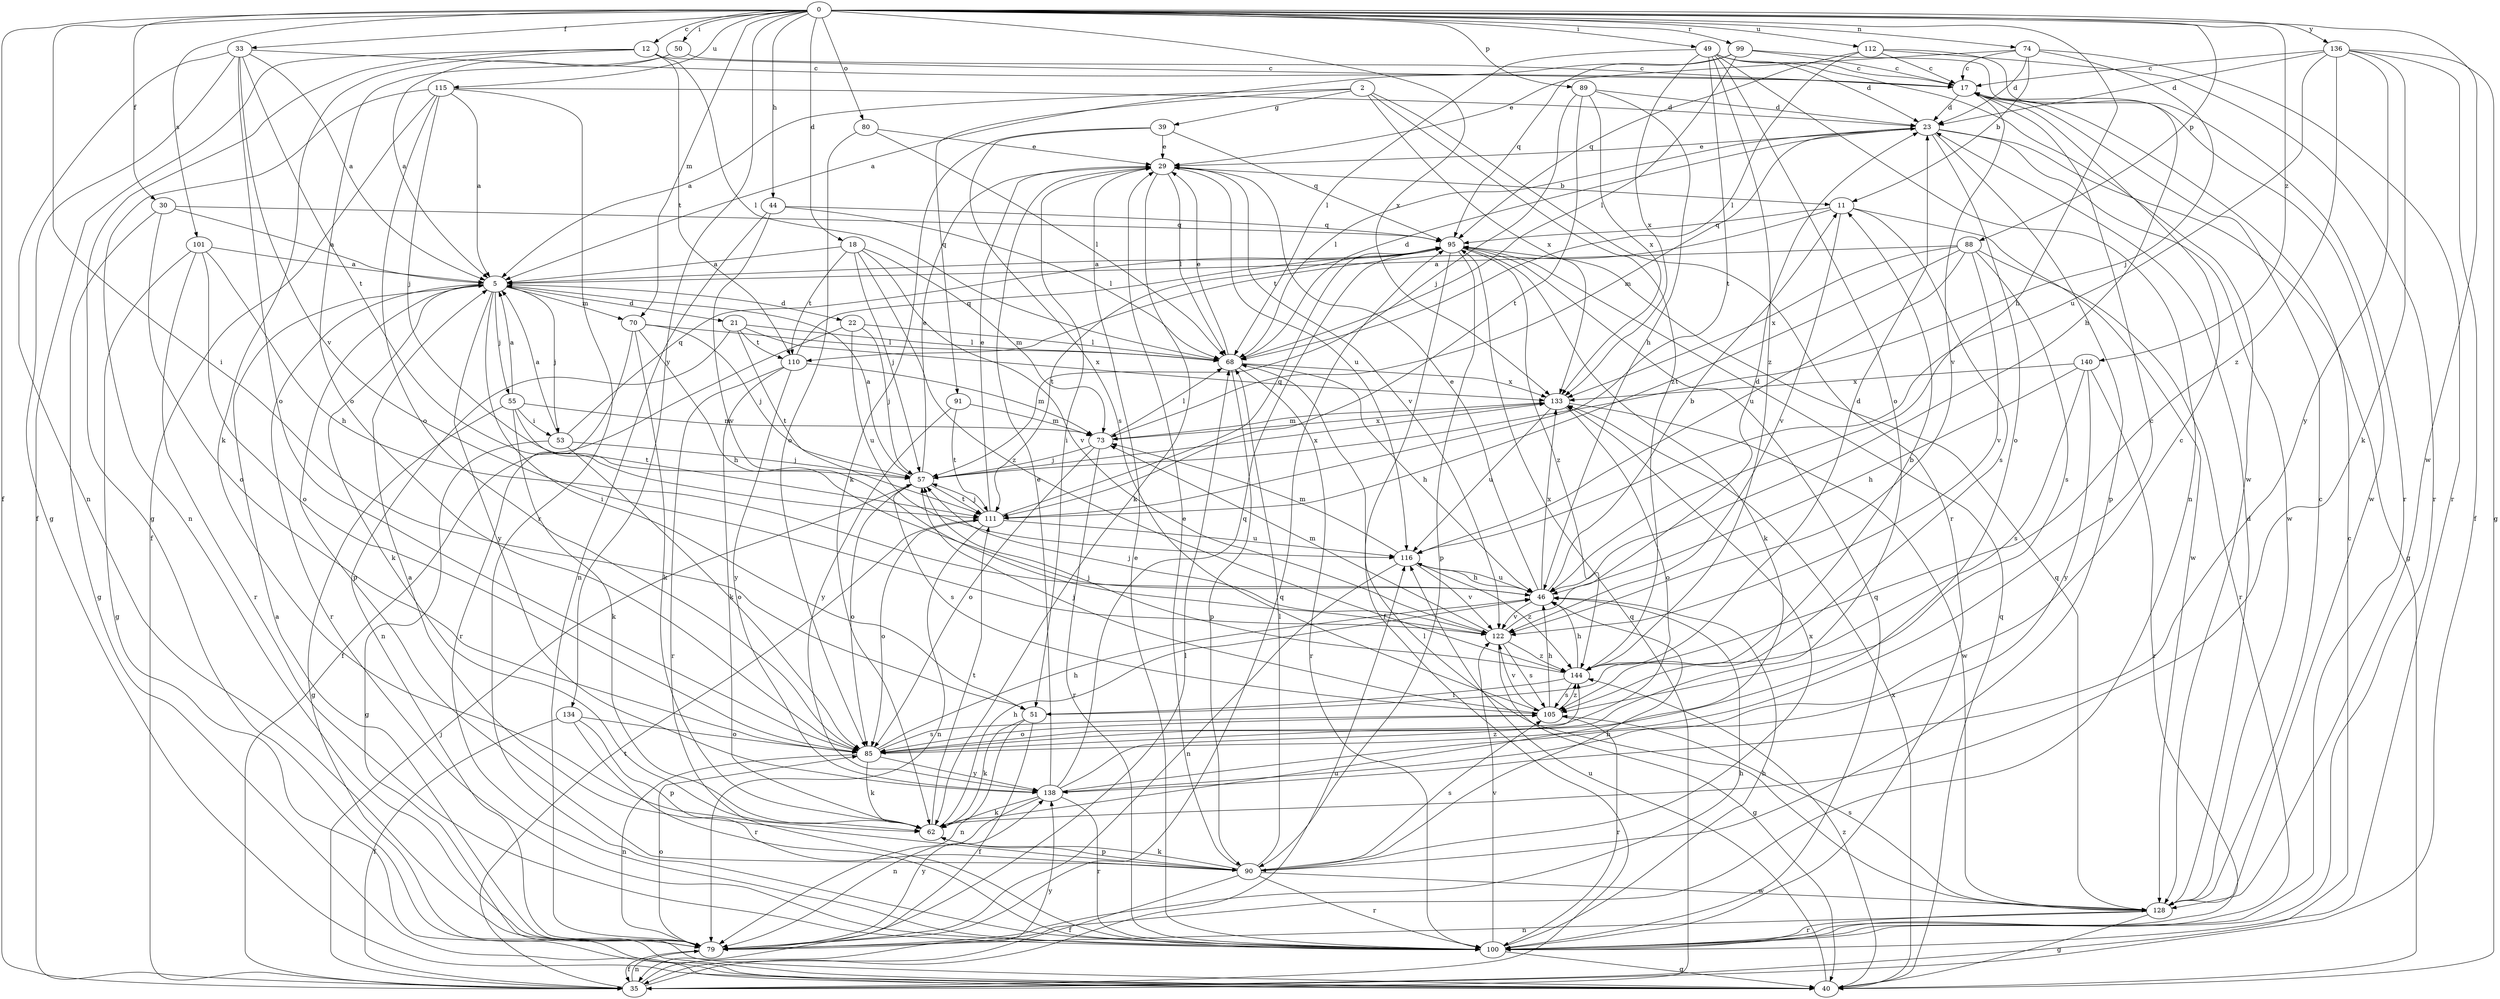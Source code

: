 strict digraph  {
0;
2;
5;
11;
12;
17;
18;
21;
22;
23;
29;
30;
33;
35;
39;
40;
44;
46;
49;
50;
51;
53;
55;
57;
62;
68;
70;
73;
74;
79;
80;
85;
88;
89;
90;
91;
95;
99;
100;
101;
105;
110;
111;
112;
115;
116;
122;
128;
133;
134;
136;
138;
140;
144;
0 -> 12  [label=c];
0 -> 18  [label=d];
0 -> 30  [label=f];
0 -> 33  [label=f];
0 -> 35  [label=f];
0 -> 44  [label=h];
0 -> 46  [label=h];
0 -> 49  [label=i];
0 -> 50  [label=i];
0 -> 51  [label=i];
0 -> 70  [label=m];
0 -> 74  [label=n];
0 -> 80  [label=o];
0 -> 88  [label=p];
0 -> 89  [label=p];
0 -> 99  [label=r];
0 -> 101  [label=s];
0 -> 112  [label=u];
0 -> 115  [label=u];
0 -> 128  [label=w];
0 -> 133  [label=x];
0 -> 134  [label=y];
0 -> 136  [label=y];
0 -> 140  [label=z];
2 -> 5  [label=a];
2 -> 39  [label=g];
2 -> 91  [label=q];
2 -> 100  [label=r];
2 -> 133  [label=x];
2 -> 144  [label=z];
5 -> 21  [label=d];
5 -> 22  [label=d];
5 -> 51  [label=i];
5 -> 53  [label=j];
5 -> 55  [label=j];
5 -> 62  [label=k];
5 -> 70  [label=m];
5 -> 90  [label=p];
5 -> 100  [label=r];
5 -> 138  [label=y];
11 -> 95  [label=q];
11 -> 105  [label=s];
11 -> 110  [label=t];
11 -> 122  [label=v];
11 -> 128  [label=w];
12 -> 17  [label=c];
12 -> 35  [label=f];
12 -> 40  [label=g];
12 -> 62  [label=k];
12 -> 68  [label=l];
12 -> 110  [label=t];
17 -> 23  [label=d];
17 -> 122  [label=v];
17 -> 128  [label=w];
18 -> 5  [label=a];
18 -> 57  [label=j];
18 -> 73  [label=m];
18 -> 110  [label=t];
18 -> 122  [label=v];
18 -> 144  [label=z];
21 -> 68  [label=l];
21 -> 79  [label=n];
21 -> 110  [label=t];
21 -> 111  [label=t];
21 -> 133  [label=x];
22 -> 35  [label=f];
22 -> 57  [label=j];
22 -> 68  [label=l];
22 -> 116  [label=u];
23 -> 29  [label=e];
23 -> 40  [label=g];
23 -> 68  [label=l];
23 -> 73  [label=m];
23 -> 85  [label=o];
23 -> 90  [label=p];
23 -> 128  [label=w];
29 -> 11  [label=b];
29 -> 51  [label=i];
29 -> 62  [label=k];
29 -> 68  [label=l];
29 -> 116  [label=u];
29 -> 122  [label=v];
30 -> 5  [label=a];
30 -> 40  [label=g];
30 -> 85  [label=o];
30 -> 95  [label=q];
33 -> 5  [label=a];
33 -> 17  [label=c];
33 -> 40  [label=g];
33 -> 79  [label=n];
33 -> 85  [label=o];
33 -> 111  [label=t];
33 -> 122  [label=v];
35 -> 17  [label=c];
35 -> 57  [label=j];
35 -> 79  [label=n];
35 -> 95  [label=q];
35 -> 111  [label=t];
35 -> 116  [label=u];
35 -> 138  [label=y];
39 -> 29  [label=e];
39 -> 62  [label=k];
39 -> 95  [label=q];
39 -> 105  [label=s];
40 -> 95  [label=q];
40 -> 116  [label=u];
40 -> 133  [label=x];
40 -> 144  [label=z];
44 -> 68  [label=l];
44 -> 79  [label=n];
44 -> 95  [label=q];
44 -> 122  [label=v];
46 -> 11  [label=b];
46 -> 29  [label=e];
46 -> 116  [label=u];
46 -> 122  [label=v];
46 -> 133  [label=x];
49 -> 17  [label=c];
49 -> 23  [label=d];
49 -> 68  [label=l];
49 -> 79  [label=n];
49 -> 85  [label=o];
49 -> 111  [label=t];
49 -> 128  [label=w];
49 -> 133  [label=x];
49 -> 144  [label=z];
50 -> 5  [label=a];
50 -> 17  [label=c];
50 -> 85  [label=o];
51 -> 11  [label=b];
51 -> 35  [label=f];
51 -> 62  [label=k];
51 -> 79  [label=n];
53 -> 5  [label=a];
53 -> 40  [label=g];
53 -> 57  [label=j];
53 -> 85  [label=o];
53 -> 95  [label=q];
55 -> 5  [label=a];
55 -> 40  [label=g];
55 -> 62  [label=k];
55 -> 73  [label=m];
55 -> 111  [label=t];
55 -> 53  [label=i];
57 -> 5  [label=a];
57 -> 29  [label=e];
57 -> 85  [label=o];
57 -> 105  [label=s];
57 -> 111  [label=t];
57 -> 133  [label=x];
62 -> 46  [label=h];
62 -> 90  [label=p];
62 -> 111  [label=t];
68 -> 23  [label=d];
68 -> 29  [label=e];
68 -> 46  [label=h];
68 -> 90  [label=p];
68 -> 100  [label=r];
68 -> 133  [label=x];
70 -> 46  [label=h];
70 -> 57  [label=j];
70 -> 62  [label=k];
70 -> 68  [label=l];
70 -> 100  [label=r];
73 -> 57  [label=j];
73 -> 68  [label=l];
73 -> 85  [label=o];
73 -> 100  [label=r];
73 -> 133  [label=x];
74 -> 11  [label=b];
74 -> 17  [label=c];
74 -> 23  [label=d];
74 -> 29  [label=e];
74 -> 57  [label=j];
74 -> 100  [label=r];
79 -> 5  [label=a];
79 -> 35  [label=f];
79 -> 46  [label=h];
79 -> 68  [label=l];
79 -> 85  [label=o];
79 -> 95  [label=q];
79 -> 138  [label=y];
80 -> 29  [label=e];
80 -> 68  [label=l];
80 -> 85  [label=o];
85 -> 17  [label=c];
85 -> 46  [label=h];
85 -> 62  [label=k];
85 -> 79  [label=n];
85 -> 105  [label=s];
85 -> 138  [label=y];
88 -> 5  [label=a];
88 -> 100  [label=r];
88 -> 105  [label=s];
88 -> 111  [label=t];
88 -> 116  [label=u];
88 -> 122  [label=v];
88 -> 133  [label=x];
89 -> 23  [label=d];
89 -> 46  [label=h];
89 -> 57  [label=j];
89 -> 111  [label=t];
89 -> 133  [label=x];
90 -> 5  [label=a];
90 -> 29  [label=e];
90 -> 35  [label=f];
90 -> 46  [label=h];
90 -> 62  [label=k];
90 -> 68  [label=l];
90 -> 100  [label=r];
90 -> 105  [label=s];
90 -> 128  [label=w];
90 -> 133  [label=x];
91 -> 73  [label=m];
91 -> 111  [label=t];
91 -> 138  [label=y];
95 -> 5  [label=a];
95 -> 35  [label=f];
95 -> 62  [label=k];
95 -> 90  [label=p];
95 -> 111  [label=t];
95 -> 144  [label=z];
99 -> 5  [label=a];
99 -> 17  [label=c];
99 -> 68  [label=l];
99 -> 95  [label=q];
99 -> 100  [label=r];
100 -> 29  [label=e];
100 -> 40  [label=g];
100 -> 46  [label=h];
100 -> 95  [label=q];
100 -> 122  [label=v];
101 -> 5  [label=a];
101 -> 40  [label=g];
101 -> 46  [label=h];
101 -> 85  [label=o];
101 -> 100  [label=r];
105 -> 46  [label=h];
105 -> 57  [label=j];
105 -> 85  [label=o];
105 -> 100  [label=r];
105 -> 122  [label=v];
105 -> 144  [label=z];
110 -> 62  [label=k];
110 -> 73  [label=m];
110 -> 95  [label=q];
110 -> 100  [label=r];
110 -> 138  [label=y];
111 -> 29  [label=e];
111 -> 57  [label=j];
111 -> 79  [label=n];
111 -> 85  [label=o];
111 -> 95  [label=q];
111 -> 116  [label=u];
112 -> 17  [label=c];
112 -> 46  [label=h];
112 -> 68  [label=l];
112 -> 95  [label=q];
112 -> 100  [label=r];
115 -> 5  [label=a];
115 -> 23  [label=d];
115 -> 35  [label=f];
115 -> 57  [label=j];
115 -> 79  [label=n];
115 -> 85  [label=o];
115 -> 100  [label=r];
116 -> 46  [label=h];
116 -> 73  [label=m];
116 -> 79  [label=n];
116 -> 122  [label=v];
116 -> 144  [label=z];
122 -> 23  [label=d];
122 -> 40  [label=g];
122 -> 57  [label=j];
122 -> 73  [label=m];
122 -> 105  [label=s];
122 -> 144  [label=z];
128 -> 17  [label=c];
128 -> 23  [label=d];
128 -> 40  [label=g];
128 -> 68  [label=l];
128 -> 79  [label=n];
128 -> 95  [label=q];
128 -> 100  [label=r];
128 -> 105  [label=s];
133 -> 73  [label=m];
133 -> 85  [label=o];
133 -> 116  [label=u];
133 -> 128  [label=w];
134 -> 35  [label=f];
134 -> 85  [label=o];
134 -> 90  [label=p];
134 -> 100  [label=r];
136 -> 17  [label=c];
136 -> 23  [label=d];
136 -> 35  [label=f];
136 -> 40  [label=g];
136 -> 62  [label=k];
136 -> 116  [label=u];
136 -> 138  [label=y];
136 -> 144  [label=z];
138 -> 17  [label=c];
138 -> 29  [label=e];
138 -> 62  [label=k];
138 -> 79  [label=n];
138 -> 95  [label=q];
138 -> 100  [label=r];
138 -> 144  [label=z];
140 -> 46  [label=h];
140 -> 100  [label=r];
140 -> 105  [label=s];
140 -> 133  [label=x];
140 -> 138  [label=y];
144 -> 23  [label=d];
144 -> 46  [label=h];
144 -> 51  [label=i];
144 -> 57  [label=j];
144 -> 105  [label=s];
}
